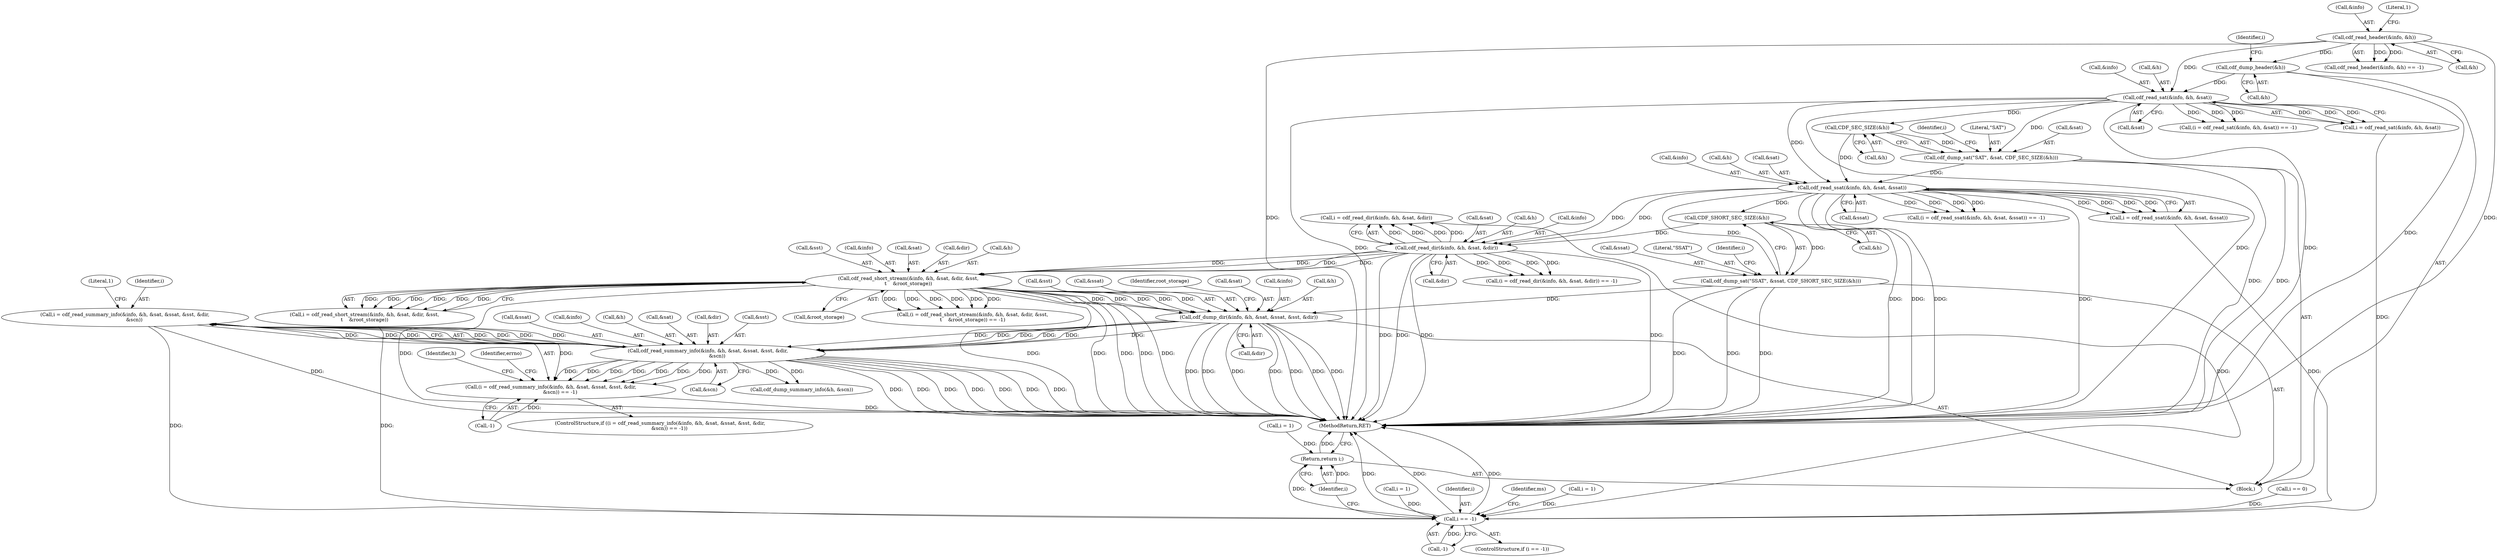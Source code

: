 digraph "0_file_6d209c1c489457397a5763bca4b28e43aac90391_2@API" {
"1000296" [label="(Call,i = cdf_read_summary_info(&info, &h, &sat, &ssat, &sst, &dir,\n            &scn))"];
"1000298" [label="(Call,cdf_read_summary_info(&info, &h, &sat, &ssat, &sst, &dir,\n            &scn))"];
"1000256" [label="(Call,cdf_dump_dir(&info, &h, &sat, &ssat, &sst, &dir))"];
"1000236" [label="(Call,cdf_read_short_stream(&info, &h, &sat, &dir, &sst,\n\t    &root_storage))"];
"1000215" [label="(Call,cdf_read_dir(&info, &h, &sat, &dir))"];
"1000188" [label="(Call,cdf_read_ssat(&info, &h, &sat, &ssat))"];
"1000163" [label="(Call,cdf_read_sat(&info, &h, &sat))"];
"1000147" [label="(Call,cdf_read_header(&info, &h))"];
"1000156" [label="(Call,cdf_dump_header(&h))"];
"1000181" [label="(Call,CDF_SEC_SIZE(&h))"];
"1000177" [label="(Call,cdf_dump_sat(\"SAT\", &sat, CDF_SEC_SIZE(&h)))"];
"1000208" [label="(Call,CDF_SHORT_SEC_SIZE(&h))"];
"1000204" [label="(Call,cdf_dump_sat(\"SSAT\", &ssat, CDF_SHORT_SEC_SIZE(&h)))"];
"1000295" [label="(Call,(i = cdf_read_summary_info(&info, &h, &sat, &ssat, &sst, &dir,\n            &scn)) == -1)"];
"1000495" [label="(Call,i == -1)"];
"1000544" [label="(Return,return i;)"];
"1000206" [label="(Call,&ssat)"];
"1000177" [label="(Call,cdf_dump_sat(\"SAT\", &sat, CDF_SEC_SIZE(&h)))"];
"1000256" [label="(Call,cdf_dump_dir(&info, &h, &sat, &ssat, &sst, &dir))"];
"1000466" [label="(Call,i = 1)"];
"1000257" [label="(Call,&info)"];
"1000313" [label="(Call,-1)"];
"1000220" [label="(Call,&sat)"];
"1000213" [label="(Call,i = cdf_read_dir(&info, &h, &sat, &dir))"];
"1000305" [label="(Call,&ssat)"];
"1000147" [label="(Call,cdf_read_header(&info, &h))"];
"1000335" [label="(Identifier,h)"];
"1000188" [label="(Call,cdf_read_ssat(&info, &h, &sat, &ssat))"];
"1000239" [label="(Call,&h)"];
"1000148" [label="(Call,&info)"];
"1000541" [label="(Call,i = 1)"];
"1000205" [label="(Literal,\"SSAT\")"];
"1000311" [label="(Call,&scn)"];
"1000208" [label="(Call,CDF_SHORT_SEC_SIZE(&h))"];
"1000299" [label="(Call,&info)"];
"1000214" [label="(Identifier,i)"];
"1000301" [label="(Call,&h)"];
"1000303" [label="(Call,&sat)"];
"1000164" [label="(Call,&info)"];
"1000218" [label="(Call,&h)"];
"1000193" [label="(Call,&sat)"];
"1000297" [label="(Identifier,i)"];
"1000156" [label="(Call,cdf_dump_header(&h))"];
"1000259" [label="(Call,&h)"];
"1000544" [label="(Return,return i;)"];
"1000204" [label="(Call,cdf_dump_sat(\"SSAT\", &ssat, CDF_SHORT_SEC_SIZE(&h)))"];
"1000236" [label="(Call,cdf_read_short_stream(&info, &h, &sat, &dir, &sst,\n\t    &root_storage))"];
"1000314" [label="(Literal,1)"];
"1000245" [label="(Call,&sst)"];
"1000495" [label="(Call,i == -1)"];
"1000168" [label="(Call,&sat)"];
"1000296" [label="(Call,i = cdf_read_summary_info(&info, &h, &sat, &ssat, &sst, &dir,\n            &scn))"];
"1000179" [label="(Call,&sat)"];
"1000265" [label="(Call,&sst)"];
"1000195" [label="(Call,&ssat)"];
"1000496" [label="(Identifier,i)"];
"1000309" [label="(Call,&dir)"];
"1000497" [label="(Call,-1)"];
"1000307" [label="(Call,&sst)"];
"1000545" [label="(Identifier,i)"];
"1000182" [label="(Call,&h)"];
"1000502" [label="(Identifier,ms)"];
"1000222" [label="(Call,&dir)"];
"1000546" [label="(MethodReturn,RET)"];
"1000443" [label="(Call,i = 1)"];
"1000187" [label="(Identifier,i)"];
"1000263" [label="(Call,&ssat)"];
"1000267" [label="(Call,&dir)"];
"1000270" [label="(Identifier,root_storage)"];
"1000160" [label="(Call,(i = cdf_read_sat(&info, &h, &sat)) == -1)"];
"1000189" [label="(Call,&info)"];
"1000247" [label="(Call,&root_storage)"];
"1000185" [label="(Call,(i = cdf_read_ssat(&info, &h, &sat, &ssat)) == -1)"];
"1000161" [label="(Call,i = cdf_read_sat(&info, &h, &sat))"];
"1000261" [label="(Call,&sat)"];
"1000166" [label="(Call,&h)"];
"1000298" [label="(Call,cdf_read_summary_info(&info, &h, &sat, &ssat, &sst, &dir,\n            &scn))"];
"1000494" [label="(ControlStructure,if (i == -1))"];
"1000191" [label="(Call,&h)"];
"1000153" [label="(Literal,1)"];
"1000186" [label="(Call,i = cdf_read_ssat(&info, &h, &sat, &ssat))"];
"1000294" [label="(ControlStructure,if ((i = cdf_read_summary_info(&info, &h, &sat, &ssat, &sst, &dir,\n            &scn)) == -1))"];
"1000146" [label="(Call,cdf_read_header(&info, &h) == -1)"];
"1000163" [label="(Call,cdf_read_sat(&info, &h, &sat))"];
"1000233" [label="(Call,(i = cdf_read_short_stream(&info, &h, &sat, &dir, &sst,\n\t    &root_storage)) == -1)"];
"1000216" [label="(Call,&info)"];
"1000237" [label="(Call,&info)"];
"1000333" [label="(Call,cdf_dump_summary_info(&h, &scn))"];
"1000209" [label="(Call,&h)"];
"1000212" [label="(Call,(i = cdf_read_dir(&info, &h, &sat, &dir)) == -1)"];
"1000356" [label="(Call,i == 0)"];
"1000215" [label="(Call,cdf_read_dir(&info, &h, &sat, &dir))"];
"1000234" [label="(Call,i = cdf_read_short_stream(&info, &h, &sat, &dir, &sst,\n\t    &root_storage))"];
"1000241" [label="(Call,&sat)"];
"1000181" [label="(Call,CDF_SEC_SIZE(&h))"];
"1000150" [label="(Call,&h)"];
"1000243" [label="(Call,&dir)"];
"1000105" [label="(Block,)"];
"1000162" [label="(Identifier,i)"];
"1000295" [label="(Call,(i = cdf_read_summary_info(&info, &h, &sat, &ssat, &sst, &dir,\n            &scn)) == -1)"];
"1000178" [label="(Literal,\"SAT\")"];
"1000318" [label="(Identifier,errno)"];
"1000157" [label="(Call,&h)"];
"1000296" -> "1000295"  [label="AST: "];
"1000296" -> "1000298"  [label="CFG: "];
"1000297" -> "1000296"  [label="AST: "];
"1000298" -> "1000296"  [label="AST: "];
"1000314" -> "1000296"  [label="CFG: "];
"1000296" -> "1000546"  [label="DDG: "];
"1000296" -> "1000295"  [label="DDG: "];
"1000298" -> "1000296"  [label="DDG: "];
"1000298" -> "1000296"  [label="DDG: "];
"1000298" -> "1000296"  [label="DDG: "];
"1000298" -> "1000296"  [label="DDG: "];
"1000298" -> "1000296"  [label="DDG: "];
"1000298" -> "1000296"  [label="DDG: "];
"1000298" -> "1000296"  [label="DDG: "];
"1000296" -> "1000495"  [label="DDG: "];
"1000298" -> "1000311"  [label="CFG: "];
"1000299" -> "1000298"  [label="AST: "];
"1000301" -> "1000298"  [label="AST: "];
"1000303" -> "1000298"  [label="AST: "];
"1000305" -> "1000298"  [label="AST: "];
"1000307" -> "1000298"  [label="AST: "];
"1000309" -> "1000298"  [label="AST: "];
"1000311" -> "1000298"  [label="AST: "];
"1000298" -> "1000546"  [label="DDG: "];
"1000298" -> "1000546"  [label="DDG: "];
"1000298" -> "1000546"  [label="DDG: "];
"1000298" -> "1000546"  [label="DDG: "];
"1000298" -> "1000546"  [label="DDG: "];
"1000298" -> "1000546"  [label="DDG: "];
"1000298" -> "1000546"  [label="DDG: "];
"1000298" -> "1000295"  [label="DDG: "];
"1000298" -> "1000295"  [label="DDG: "];
"1000298" -> "1000295"  [label="DDG: "];
"1000298" -> "1000295"  [label="DDG: "];
"1000298" -> "1000295"  [label="DDG: "];
"1000298" -> "1000295"  [label="DDG: "];
"1000298" -> "1000295"  [label="DDG: "];
"1000256" -> "1000298"  [label="DDG: "];
"1000256" -> "1000298"  [label="DDG: "];
"1000256" -> "1000298"  [label="DDG: "];
"1000256" -> "1000298"  [label="DDG: "];
"1000256" -> "1000298"  [label="DDG: "];
"1000256" -> "1000298"  [label="DDG: "];
"1000298" -> "1000333"  [label="DDG: "];
"1000298" -> "1000333"  [label="DDG: "];
"1000256" -> "1000105"  [label="AST: "];
"1000256" -> "1000267"  [label="CFG: "];
"1000257" -> "1000256"  [label="AST: "];
"1000259" -> "1000256"  [label="AST: "];
"1000261" -> "1000256"  [label="AST: "];
"1000263" -> "1000256"  [label="AST: "];
"1000265" -> "1000256"  [label="AST: "];
"1000267" -> "1000256"  [label="AST: "];
"1000270" -> "1000256"  [label="CFG: "];
"1000256" -> "1000546"  [label="DDG: "];
"1000256" -> "1000546"  [label="DDG: "];
"1000256" -> "1000546"  [label="DDG: "];
"1000256" -> "1000546"  [label="DDG: "];
"1000256" -> "1000546"  [label="DDG: "];
"1000256" -> "1000546"  [label="DDG: "];
"1000256" -> "1000546"  [label="DDG: "];
"1000236" -> "1000256"  [label="DDG: "];
"1000236" -> "1000256"  [label="DDG: "];
"1000236" -> "1000256"  [label="DDG: "];
"1000236" -> "1000256"  [label="DDG: "];
"1000236" -> "1000256"  [label="DDG: "];
"1000204" -> "1000256"  [label="DDG: "];
"1000236" -> "1000234"  [label="AST: "];
"1000236" -> "1000247"  [label="CFG: "];
"1000237" -> "1000236"  [label="AST: "];
"1000239" -> "1000236"  [label="AST: "];
"1000241" -> "1000236"  [label="AST: "];
"1000243" -> "1000236"  [label="AST: "];
"1000245" -> "1000236"  [label="AST: "];
"1000247" -> "1000236"  [label="AST: "];
"1000234" -> "1000236"  [label="CFG: "];
"1000236" -> "1000546"  [label="DDG: "];
"1000236" -> "1000546"  [label="DDG: "];
"1000236" -> "1000546"  [label="DDG: "];
"1000236" -> "1000546"  [label="DDG: "];
"1000236" -> "1000546"  [label="DDG: "];
"1000236" -> "1000546"  [label="DDG: "];
"1000236" -> "1000233"  [label="DDG: "];
"1000236" -> "1000233"  [label="DDG: "];
"1000236" -> "1000233"  [label="DDG: "];
"1000236" -> "1000233"  [label="DDG: "];
"1000236" -> "1000233"  [label="DDG: "];
"1000236" -> "1000233"  [label="DDG: "];
"1000236" -> "1000234"  [label="DDG: "];
"1000236" -> "1000234"  [label="DDG: "];
"1000236" -> "1000234"  [label="DDG: "];
"1000236" -> "1000234"  [label="DDG: "];
"1000236" -> "1000234"  [label="DDG: "];
"1000236" -> "1000234"  [label="DDG: "];
"1000215" -> "1000236"  [label="DDG: "];
"1000215" -> "1000236"  [label="DDG: "];
"1000215" -> "1000236"  [label="DDG: "];
"1000215" -> "1000236"  [label="DDG: "];
"1000215" -> "1000213"  [label="AST: "];
"1000215" -> "1000222"  [label="CFG: "];
"1000216" -> "1000215"  [label="AST: "];
"1000218" -> "1000215"  [label="AST: "];
"1000220" -> "1000215"  [label="AST: "];
"1000222" -> "1000215"  [label="AST: "];
"1000213" -> "1000215"  [label="CFG: "];
"1000215" -> "1000546"  [label="DDG: "];
"1000215" -> "1000546"  [label="DDG: "];
"1000215" -> "1000546"  [label="DDG: "];
"1000215" -> "1000546"  [label="DDG: "];
"1000215" -> "1000212"  [label="DDG: "];
"1000215" -> "1000212"  [label="DDG: "];
"1000215" -> "1000212"  [label="DDG: "];
"1000215" -> "1000212"  [label="DDG: "];
"1000215" -> "1000213"  [label="DDG: "];
"1000215" -> "1000213"  [label="DDG: "];
"1000215" -> "1000213"  [label="DDG: "];
"1000215" -> "1000213"  [label="DDG: "];
"1000188" -> "1000215"  [label="DDG: "];
"1000188" -> "1000215"  [label="DDG: "];
"1000208" -> "1000215"  [label="DDG: "];
"1000188" -> "1000186"  [label="AST: "];
"1000188" -> "1000195"  [label="CFG: "];
"1000189" -> "1000188"  [label="AST: "];
"1000191" -> "1000188"  [label="AST: "];
"1000193" -> "1000188"  [label="AST: "];
"1000195" -> "1000188"  [label="AST: "];
"1000186" -> "1000188"  [label="CFG: "];
"1000188" -> "1000546"  [label="DDG: "];
"1000188" -> "1000546"  [label="DDG: "];
"1000188" -> "1000546"  [label="DDG: "];
"1000188" -> "1000546"  [label="DDG: "];
"1000188" -> "1000185"  [label="DDG: "];
"1000188" -> "1000185"  [label="DDG: "];
"1000188" -> "1000185"  [label="DDG: "];
"1000188" -> "1000185"  [label="DDG: "];
"1000188" -> "1000186"  [label="DDG: "];
"1000188" -> "1000186"  [label="DDG: "];
"1000188" -> "1000186"  [label="DDG: "];
"1000188" -> "1000186"  [label="DDG: "];
"1000163" -> "1000188"  [label="DDG: "];
"1000181" -> "1000188"  [label="DDG: "];
"1000177" -> "1000188"  [label="DDG: "];
"1000188" -> "1000204"  [label="DDG: "];
"1000188" -> "1000208"  [label="DDG: "];
"1000163" -> "1000161"  [label="AST: "];
"1000163" -> "1000168"  [label="CFG: "];
"1000164" -> "1000163"  [label="AST: "];
"1000166" -> "1000163"  [label="AST: "];
"1000168" -> "1000163"  [label="AST: "];
"1000161" -> "1000163"  [label="CFG: "];
"1000163" -> "1000546"  [label="DDG: "];
"1000163" -> "1000546"  [label="DDG: "];
"1000163" -> "1000546"  [label="DDG: "];
"1000163" -> "1000160"  [label="DDG: "];
"1000163" -> "1000160"  [label="DDG: "];
"1000163" -> "1000160"  [label="DDG: "];
"1000163" -> "1000161"  [label="DDG: "];
"1000163" -> "1000161"  [label="DDG: "];
"1000163" -> "1000161"  [label="DDG: "];
"1000147" -> "1000163"  [label="DDG: "];
"1000156" -> "1000163"  [label="DDG: "];
"1000163" -> "1000177"  [label="DDG: "];
"1000163" -> "1000181"  [label="DDG: "];
"1000147" -> "1000146"  [label="AST: "];
"1000147" -> "1000150"  [label="CFG: "];
"1000148" -> "1000147"  [label="AST: "];
"1000150" -> "1000147"  [label="AST: "];
"1000153" -> "1000147"  [label="CFG: "];
"1000147" -> "1000546"  [label="DDG: "];
"1000147" -> "1000546"  [label="DDG: "];
"1000147" -> "1000146"  [label="DDG: "];
"1000147" -> "1000146"  [label="DDG: "];
"1000147" -> "1000156"  [label="DDG: "];
"1000156" -> "1000105"  [label="AST: "];
"1000156" -> "1000157"  [label="CFG: "];
"1000157" -> "1000156"  [label="AST: "];
"1000162" -> "1000156"  [label="CFG: "];
"1000156" -> "1000546"  [label="DDG: "];
"1000181" -> "1000177"  [label="AST: "];
"1000181" -> "1000182"  [label="CFG: "];
"1000182" -> "1000181"  [label="AST: "];
"1000177" -> "1000181"  [label="CFG: "];
"1000181" -> "1000177"  [label="DDG: "];
"1000177" -> "1000105"  [label="AST: "];
"1000178" -> "1000177"  [label="AST: "];
"1000179" -> "1000177"  [label="AST: "];
"1000187" -> "1000177"  [label="CFG: "];
"1000177" -> "1000546"  [label="DDG: "];
"1000177" -> "1000546"  [label="DDG: "];
"1000208" -> "1000204"  [label="AST: "];
"1000208" -> "1000209"  [label="CFG: "];
"1000209" -> "1000208"  [label="AST: "];
"1000204" -> "1000208"  [label="CFG: "];
"1000208" -> "1000204"  [label="DDG: "];
"1000204" -> "1000105"  [label="AST: "];
"1000205" -> "1000204"  [label="AST: "];
"1000206" -> "1000204"  [label="AST: "];
"1000214" -> "1000204"  [label="CFG: "];
"1000204" -> "1000546"  [label="DDG: "];
"1000204" -> "1000546"  [label="DDG: "];
"1000204" -> "1000546"  [label="DDG: "];
"1000295" -> "1000294"  [label="AST: "];
"1000295" -> "1000313"  [label="CFG: "];
"1000313" -> "1000295"  [label="AST: "];
"1000318" -> "1000295"  [label="CFG: "];
"1000335" -> "1000295"  [label="CFG: "];
"1000295" -> "1000546"  [label="DDG: "];
"1000313" -> "1000295"  [label="DDG: "];
"1000495" -> "1000494"  [label="AST: "];
"1000495" -> "1000497"  [label="CFG: "];
"1000496" -> "1000495"  [label="AST: "];
"1000497" -> "1000495"  [label="AST: "];
"1000502" -> "1000495"  [label="CFG: "];
"1000545" -> "1000495"  [label="CFG: "];
"1000495" -> "1000546"  [label="DDG: "];
"1000495" -> "1000546"  [label="DDG: "];
"1000495" -> "1000546"  [label="DDG: "];
"1000186" -> "1000495"  [label="DDG: "];
"1000234" -> "1000495"  [label="DDG: "];
"1000356" -> "1000495"  [label="DDG: "];
"1000213" -> "1000495"  [label="DDG: "];
"1000466" -> "1000495"  [label="DDG: "];
"1000161" -> "1000495"  [label="DDG: "];
"1000443" -> "1000495"  [label="DDG: "];
"1000497" -> "1000495"  [label="DDG: "];
"1000495" -> "1000544"  [label="DDG: "];
"1000544" -> "1000105"  [label="AST: "];
"1000544" -> "1000545"  [label="CFG: "];
"1000545" -> "1000544"  [label="AST: "];
"1000546" -> "1000544"  [label="CFG: "];
"1000544" -> "1000546"  [label="DDG: "];
"1000545" -> "1000544"  [label="DDG: "];
"1000541" -> "1000544"  [label="DDG: "];
}
